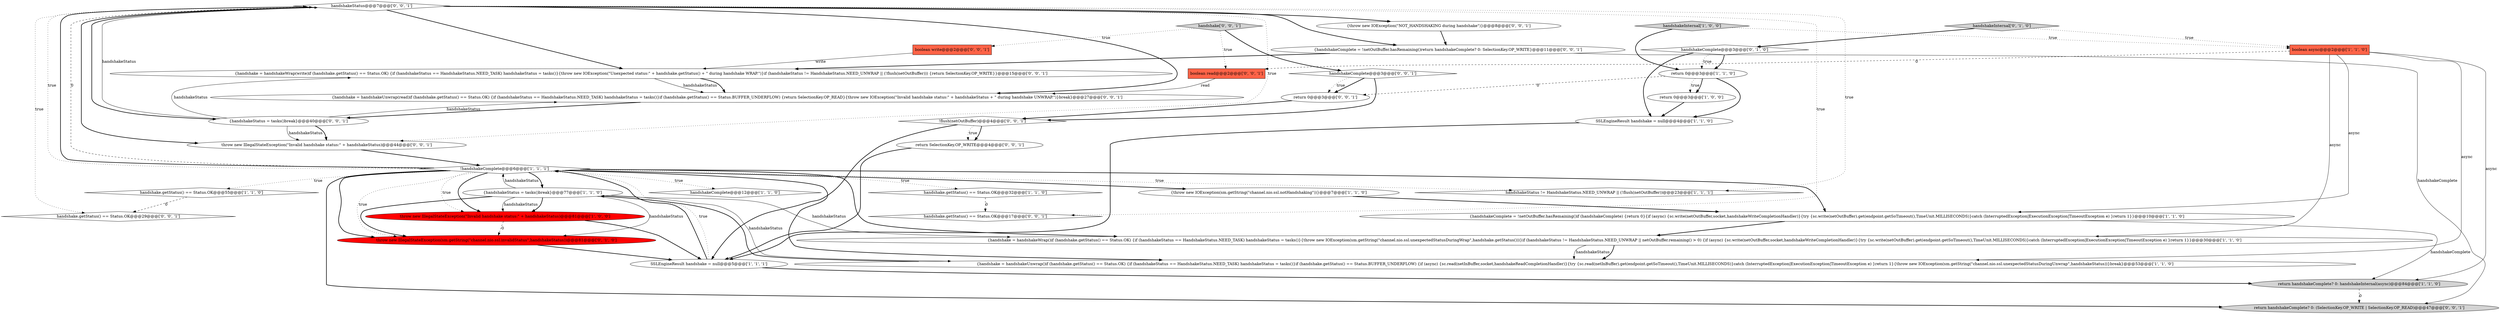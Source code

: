 digraph {
24 [style = filled, label = "handshake.getStatus() == Status.OK@@@29@@@['0', '0', '1']", fillcolor = white, shape = diamond image = "AAA0AAABBB3BBB"];
25 [style = filled, label = "throw new IllegalStateException(\"Invalid handshake status:\" + handshakeStatus)@@@44@@@['0', '0', '1']", fillcolor = white, shape = ellipse image = "AAA0AAABBB3BBB"];
27 [style = filled, label = "handshakeComplete@@@3@@@['0', '0', '1']", fillcolor = white, shape = diamond image = "AAA0AAABBB3BBB"];
3 [style = filled, label = "return handshakeComplete? 0: handshakeInternal(async)@@@84@@@['1', '1', '0']", fillcolor = lightgray, shape = ellipse image = "AAA0AAABBB1BBB"];
35 [style = filled, label = "handshake['0', '0', '1']", fillcolor = lightgray, shape = diamond image = "AAA0AAABBB3BBB"];
32 [style = filled, label = "{handshakeComplete = !netOutBuffer.hasRemaining()return handshakeComplete? 0: SelectionKey.OP_WRITE}@@@11@@@['0', '0', '1']", fillcolor = white, shape = ellipse image = "AAA0AAABBB3BBB"];
9 [style = filled, label = "{handshakeStatus = tasks()break}@@@77@@@['1', '1', '0']", fillcolor = white, shape = ellipse image = "AAA0AAABBB1BBB"];
5 [style = filled, label = "SSLEngineResult handshake = null@@@4@@@['1', '1', '0']", fillcolor = white, shape = ellipse image = "AAA0AAABBB1BBB"];
10 [style = filled, label = "SSLEngineResult handshake = null@@@5@@@['1', '1', '1']", fillcolor = white, shape = ellipse image = "AAA0AAABBB1BBB"];
6 [style = filled, label = "{handshake = handshakeWrap()if (handshake.getStatus() == Status.OK) {if (handshakeStatus == HandshakeStatus.NEED_TASK) handshakeStatus = tasks()}{throw new IOException(sm.getString(\"channel.nio.ssl.unexpectedStatusDuringWrap\",handshake.getStatus()))}if (handshakeStatus != HandshakeStatus.NEED_UNWRAP || netOutBuffer.remaining() > 0) {if (async) {sc.write(netOutBuffer,socket,handshakeWriteCompletionHandler)}{try {sc.write(netOutBuffer).get(endpoint.getSoTimeout(),TimeUnit.MILLISECONDS)}catch (InterruptedException|ExecutionException|TimeoutException e) }return 1}}@@@30@@@['1', '1', '0']", fillcolor = white, shape = ellipse image = "AAA0AAABBB1BBB"];
13 [style = filled, label = "handshakeComplete@@@12@@@['1', '1', '0']", fillcolor = white, shape = diamond image = "AAA0AAABBB1BBB"];
8 [style = filled, label = "return 0@@@3@@@['1', '0', '0']", fillcolor = white, shape = ellipse image = "AAA0AAABBB1BBB"];
21 [style = filled, label = "boolean write@@@2@@@['0', '0', '1']", fillcolor = tomato, shape = box image = "AAA0AAABBB3BBB"];
34 [style = filled, label = "{handshake = handshakeUnwrap(read)if (handshake.getStatus() == Status.OK) {if (handshakeStatus == HandshakeStatus.NEED_TASK) handshakeStatus = tasks()}if (handshake.getStatus() == Status.BUFFER_UNDERFLOW) {return SelectionKey.OP_READ}{throw new IOException(\"Invalid handshake status:\" + handshakeStatus + \" during handshake UNWRAP.\")}break}@@@27@@@['0', '0', '1']", fillcolor = white, shape = ellipse image = "AAA0AAABBB3BBB"];
22 [style = filled, label = "handshakeStatus@@@7@@@['0', '0', '1']", fillcolor = white, shape = diamond image = "AAA0AAABBB3BBB"];
19 [style = filled, label = "handshakeInternal['0', '1', '0']", fillcolor = lightgray, shape = diamond image = "AAA0AAABBB2BBB"];
7 [style = filled, label = "{handshake = handshakeUnwrap()if (handshake.getStatus() == Status.OK) {if (handshakeStatus == HandshakeStatus.NEED_TASK) handshakeStatus = tasks()}if (handshake.getStatus() == Status.BUFFER_UNDERFLOW) {if (async) {sc.read(netInBuffer,socket,handshakeReadCompletionHandler)}{try {sc.read(netInBuffer).get(endpoint.getSoTimeout(),TimeUnit.MILLISECONDS)}catch (InterruptedException|ExecutionException|TimeoutException e) }return 1}{throw new IOException(sm.getString(\"channel.nio.ssl.unexpectedStatusDuringUnwrap\",handshakeStatus))}break}@@@53@@@['1', '1', '0']", fillcolor = white, shape = ellipse image = "AAA0AAABBB1BBB"];
31 [style = filled, label = "{handshakeStatus = tasks()break}@@@40@@@['0', '0', '1']", fillcolor = white, shape = ellipse image = "AAA0AAABBB3BBB"];
15 [style = filled, label = "handshake.getStatus() == Status.OK@@@55@@@['1', '1', '0']", fillcolor = white, shape = diamond image = "AAA0AAABBB1BBB"];
37 [style = filled, label = "handshake.getStatus() == Status.OK@@@17@@@['0', '0', '1']", fillcolor = white, shape = diamond image = "AAA0AAABBB3BBB"];
20 [style = filled, label = "throw new IllegalStateException(sm.getString(\"channel.nio.ssl.invalidStatus\",handshakeStatus))@@@81@@@['0', '1', '0']", fillcolor = red, shape = ellipse image = "AAA1AAABBB2BBB"];
29 [style = filled, label = "return SelectionKey.OP_WRITE@@@4@@@['0', '0', '1']", fillcolor = white, shape = ellipse image = "AAA0AAABBB3BBB"];
33 [style = filled, label = "{handshake = handshakeWrap(write)if (handshake.getStatus() == Status.OK) {if (handshakeStatus == HandshakeStatus.NEED_TASK) handshakeStatus = tasks()}{throw new IOException(\"Unexpected status:\" + handshake.getStatus() + \" during handshake WRAP.\")}if (handshakeStatus != HandshakeStatus.NEED_UNWRAP || (!flush(netOutBuffer))) {return SelectionKey.OP_WRITE}}@@@15@@@['0', '0', '1']", fillcolor = white, shape = ellipse image = "AAA0AAABBB3BBB"];
16 [style = filled, label = "handshakeInternal['1', '0', '0']", fillcolor = lightgray, shape = diamond image = "AAA0AAABBB1BBB"];
12 [style = filled, label = "return 0@@@3@@@['1', '1', '0']", fillcolor = white, shape = ellipse image = "AAA0AAABBB1BBB"];
17 [style = filled, label = "handshakeStatus != HandshakeStatus.NEED_UNWRAP || (!flush(netOutBuffer))@@@23@@@['1', '1', '1']", fillcolor = white, shape = diamond image = "AAA0AAABBB1BBB"];
28 [style = filled, label = "return 0@@@3@@@['0', '0', '1']", fillcolor = white, shape = ellipse image = "AAA0AAABBB3BBB"];
11 [style = filled, label = "throw new IllegalStateException(\"Invalid handshake status:\" + handshakeStatus)@@@81@@@['1', '0', '0']", fillcolor = red, shape = ellipse image = "AAA1AAABBB1BBB"];
2 [style = filled, label = "boolean async@@@2@@@['1', '1', '0']", fillcolor = tomato, shape = box image = "AAA0AAABBB1BBB"];
1 [style = filled, label = "{throw new IOException(sm.getString(\"channel.nio.ssl.notHandshaking\"))}@@@7@@@['1', '1', '0']", fillcolor = white, shape = ellipse image = "AAA0AAABBB1BBB"];
26 [style = filled, label = "return handshakeComplete? 0: (SelectionKey.OP_WRITE | SelectionKey.OP_READ)@@@47@@@['0', '0', '1']", fillcolor = lightgray, shape = ellipse image = "AAA0AAABBB3BBB"];
0 [style = filled, label = "handshake.getStatus() == Status.OK@@@32@@@['1', '1', '0']", fillcolor = white, shape = diamond image = "AAA0AAABBB1BBB"];
4 [style = filled, label = "{handshakeComplete = !netOutBuffer.hasRemaining()if (handshakeComplete) {return 0}{if (async) {sc.write(netOutBuffer,socket,handshakeWriteCompletionHandler)}{try {sc.write(netOutBuffer).get(endpoint.getSoTimeout(),TimeUnit.MILLISECONDS)}catch (InterruptedException|ExecutionException|TimeoutException e) }return 1}}@@@10@@@['1', '1', '0']", fillcolor = white, shape = ellipse image = "AAA0AAABBB1BBB"];
18 [style = filled, label = "handshakeComplete@@@3@@@['0', '1', '0']", fillcolor = white, shape = diamond image = "AAA0AAABBB2BBB"];
36 [style = filled, label = "boolean read@@@2@@@['0', '0', '1']", fillcolor = tomato, shape = box image = "AAA0AAABBB3BBB"];
30 [style = filled, label = "{throw new IOException(\"NOT_HANDSHAKING during handshake\")}@@@8@@@['0', '0', '1']", fillcolor = white, shape = ellipse image = "AAA0AAABBB3BBB"];
14 [style = filled, label = "!handshakeComplete@@@6@@@['1', '1', '1']", fillcolor = white, shape = diamond image = "AAA0AAABBB1BBB"];
23 [style = filled, label = "!flush(netOutBuffer)@@@4@@@['0', '0', '1']", fillcolor = white, shape = diamond image = "AAA0AAABBB3BBB"];
11->20 [style = dashed, label="0"];
12->5 [style = bold, label=""];
9->11 [style = bold, label=""];
14->0 [style = dotted, label="true"];
12->8 [style = dotted, label="true"];
27->28 [style = bold, label=""];
14->22 [style = dotted, label="true"];
25->14 [style = bold, label=""];
32->26 [style = solid, label="handshakeComplete"];
2->3 [style = solid, label="async"];
22->30 [style = bold, label=""];
9->14 [style = solid, label="handshakeStatus"];
14->7 [style = bold, label=""];
23->29 [style = bold, label=""];
7->9 [style = bold, label=""];
33->34 [style = solid, label="handshakeStatus"];
2->36 [style = dashed, label="0"];
31->33 [style = solid, label="handshakeStatus"];
14->11 [style = dotted, label="true"];
14->9 [style = bold, label=""];
23->29 [style = dotted, label="true"];
14->11 [style = bold, label=""];
9->11 [style = solid, label="handshakeStatus"];
14->20 [style = bold, label=""];
6->7 [style = solid, label="handshakeStatus"];
5->10 [style = bold, label=""];
22->25 [style = bold, label=""];
1->4 [style = bold, label=""];
22->33 [style = bold, label=""];
19->18 [style = bold, label=""];
36->34 [style = solid, label="read"];
9->7 [style = solid, label="handshakeStatus"];
31->22 [style = solid, label="handshakeStatus"];
10->14 [style = bold, label=""];
14->22 [style = bold, label=""];
18->12 [style = bold, label=""];
14->22 [style = dashed, label="0"];
35->21 [style = dotted, label="true"];
22->32 [style = bold, label=""];
34->31 [style = bold, label=""];
22->24 [style = dotted, label="true"];
4->3 [style = solid, label="handshakeComplete"];
23->10 [style = bold, label=""];
6->7 [style = bold, label=""];
31->34 [style = solid, label="handshakeStatus"];
21->33 [style = solid, label="write"];
14->6 [style = bold, label=""];
2->4 [style = solid, label="async"];
31->25 [style = solid, label="handshakeStatus"];
14->4 [style = bold, label=""];
31->25 [style = bold, label=""];
3->26 [style = dashed, label="0"];
9->6 [style = solid, label="handshakeStatus"];
22->25 [style = dotted, label="true"];
15->24 [style = dashed, label="0"];
22->37 [style = dotted, label="true"];
30->32 [style = bold, label=""];
9->20 [style = bold, label=""];
32->33 [style = bold, label=""];
2->7 [style = solid, label="async"];
14->17 [style = dotted, label="true"];
2->6 [style = solid, label="async"];
11->10 [style = bold, label=""];
12->8 [style = bold, label=""];
28->23 [style = bold, label=""];
29->10 [style = bold, label=""];
9->20 [style = solid, label="handshakeStatus"];
35->27 [style = bold, label=""];
16->2 [style = dotted, label="true"];
0->37 [style = dashed, label="0"];
4->6 [style = bold, label=""];
19->2 [style = dotted, label="true"];
35->36 [style = dotted, label="true"];
22->31 [style = bold, label=""];
10->3 [style = bold, label=""];
14->13 [style = dotted, label="true"];
14->1 [style = bold, label=""];
20->10 [style = bold, label=""];
10->14 [style = dotted, label="true"];
14->20 [style = dotted, label="true"];
14->26 [style = bold, label=""];
27->28 [style = dotted, label="true"];
14->15 [style = dotted, label="true"];
18->12 [style = dotted, label="true"];
8->5 [style = bold, label=""];
12->28 [style = dashed, label="0"];
18->5 [style = bold, label=""];
22->34 [style = bold, label=""];
22->17 [style = dotted, label="true"];
27->23 [style = bold, label=""];
33->34 [style = bold, label=""];
16->12 [style = bold, label=""];
}
